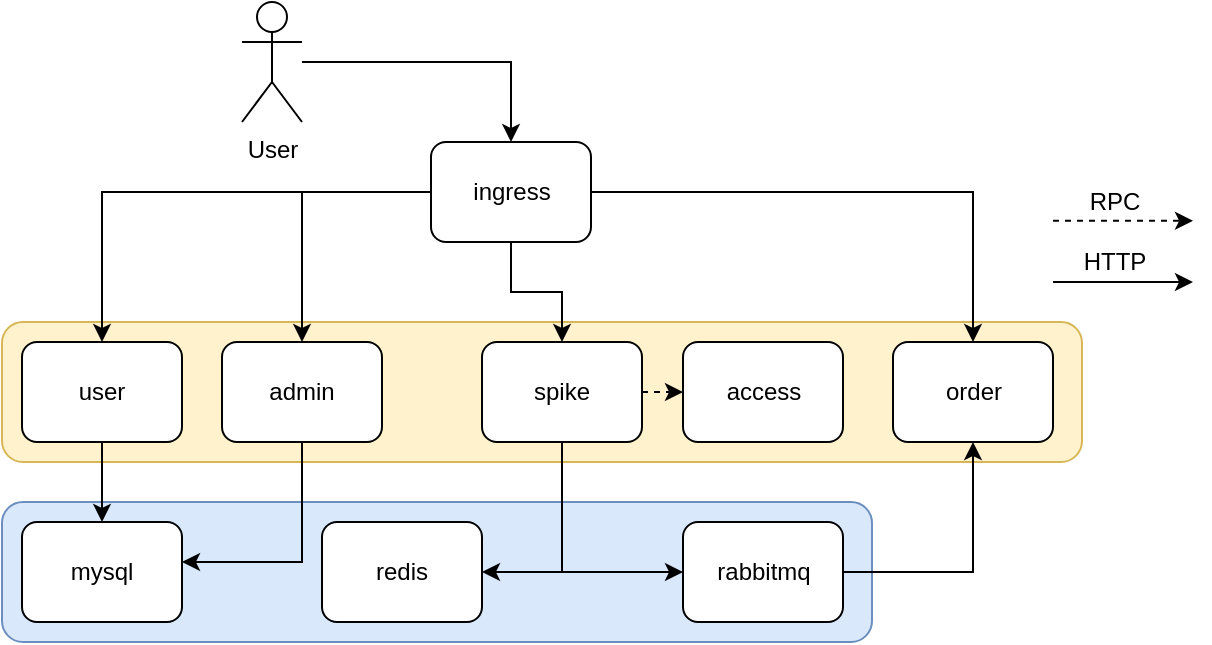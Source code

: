 <mxfile version="18.0.2" type="device"><diagram id="KGOyEdZzYZhJZmlQ56l5" name="Page-1"><mxGraphModel dx="1597" dy="900" grid="1" gridSize="10" guides="1" tooltips="1" connect="1" arrows="1" fold="1" page="1" pageScale="1" pageWidth="1169" pageHeight="1654" math="0" shadow="0"><root><mxCell id="0"/><mxCell id="1" parent="0"/><mxCell id="PD2byrtJMtfREsS4_gfo-6" value="" style="rounded=1;whiteSpace=wrap;html=1;fillColor=#dae8fc;strokeColor=#6c8ebf;" parent="1" vertex="1"><mxGeometry x="310" y="580" width="435" height="70" as="geometry"/></mxCell><mxCell id="PD2byrtJMtfREsS4_gfo-5" value="" style="rounded=1;whiteSpace=wrap;html=1;fillColor=#fff2cc;strokeColor=#d6b656;" parent="1" vertex="1"><mxGeometry x="310" y="490" width="540" height="70" as="geometry"/></mxCell><mxCell id="w4RCXtDAceX53wD9irEL-6" style="edgeStyle=orthogonalEdgeStyle;rounded=0;orthogonalLoop=1;jettySize=auto;html=1;" edge="1" parent="1" source="PD2byrtJMtfREsS4_gfo-1" target="PD2byrtJMtfREsS4_gfo-8"><mxGeometry relative="1" as="geometry"/></mxCell><mxCell id="PD2byrtJMtfREsS4_gfo-1" value="user" style="rounded=1;whiteSpace=wrap;html=1;" parent="1" vertex="1"><mxGeometry x="320" y="500" width="80" height="50" as="geometry"/></mxCell><mxCell id="PD2byrtJMtfREsS4_gfo-15" style="edgeStyle=orthogonalEdgeStyle;rounded=0;orthogonalLoop=1;jettySize=auto;html=1;dashed=1;" parent="1" source="PD2byrtJMtfREsS4_gfo-2" target="PD2byrtJMtfREsS4_gfo-4" edge="1"><mxGeometry relative="1" as="geometry"><Array as="points"><mxPoint x="630" y="530"/><mxPoint x="630" y="530"/></Array></mxGeometry></mxCell><mxCell id="w4RCXtDAceX53wD9irEL-3" style="edgeStyle=orthogonalEdgeStyle;rounded=0;orthogonalLoop=1;jettySize=auto;html=1;" edge="1" parent="1" source="PD2byrtJMtfREsS4_gfo-2" target="PD2byrtJMtfREsS4_gfo-10"><mxGeometry relative="1" as="geometry"><Array as="points"><mxPoint x="590" y="615"/></Array></mxGeometry></mxCell><mxCell id="w4RCXtDAceX53wD9irEL-7" style="edgeStyle=orthogonalEdgeStyle;rounded=0;orthogonalLoop=1;jettySize=auto;html=1;" edge="1" parent="1" source="PD2byrtJMtfREsS4_gfo-2" target="PD2byrtJMtfREsS4_gfo-9"><mxGeometry relative="1" as="geometry"><Array as="points"><mxPoint x="590" y="615"/></Array></mxGeometry></mxCell><mxCell id="PD2byrtJMtfREsS4_gfo-2" value="spike" style="rounded=1;whiteSpace=wrap;html=1;" parent="1" vertex="1"><mxGeometry x="550" y="500" width="80" height="50" as="geometry"/></mxCell><mxCell id="w4RCXtDAceX53wD9irEL-5" style="edgeStyle=orthogonalEdgeStyle;rounded=0;orthogonalLoop=1;jettySize=auto;html=1;" edge="1" parent="1" source="PD2byrtJMtfREsS4_gfo-3" target="PD2byrtJMtfREsS4_gfo-8"><mxGeometry relative="1" as="geometry"><Array as="points"><mxPoint x="460" y="610"/></Array></mxGeometry></mxCell><mxCell id="PD2byrtJMtfREsS4_gfo-3" value="admin" style="rounded=1;whiteSpace=wrap;html=1;" parent="1" vertex="1"><mxGeometry x="420" y="500" width="80" height="50" as="geometry"/></mxCell><mxCell id="PD2byrtJMtfREsS4_gfo-4" value="access" style="rounded=1;whiteSpace=wrap;html=1;" parent="1" vertex="1"><mxGeometry x="650.5" y="500" width="80" height="50" as="geometry"/></mxCell><mxCell id="PD2byrtJMtfREsS4_gfo-11" style="edgeStyle=orthogonalEdgeStyle;rounded=0;orthogonalLoop=1;jettySize=auto;html=1;" parent="1" source="PD2byrtJMtfREsS4_gfo-7" target="PD2byrtJMtfREsS4_gfo-1" edge="1"><mxGeometry relative="1" as="geometry"/></mxCell><mxCell id="PD2byrtJMtfREsS4_gfo-12" style="edgeStyle=orthogonalEdgeStyle;rounded=0;orthogonalLoop=1;jettySize=auto;html=1;" parent="1" source="PD2byrtJMtfREsS4_gfo-7" target="PD2byrtJMtfREsS4_gfo-3" edge="1"><mxGeometry relative="1" as="geometry"/></mxCell><mxCell id="PD2byrtJMtfREsS4_gfo-13" style="edgeStyle=orthogonalEdgeStyle;rounded=0;orthogonalLoop=1;jettySize=auto;html=1;" parent="1" source="PD2byrtJMtfREsS4_gfo-7" target="PD2byrtJMtfREsS4_gfo-2" edge="1"><mxGeometry relative="1" as="geometry"/></mxCell><mxCell id="w4RCXtDAceX53wD9irEL-2" style="edgeStyle=orthogonalEdgeStyle;rounded=0;orthogonalLoop=1;jettySize=auto;html=1;" edge="1" parent="1" source="PD2byrtJMtfREsS4_gfo-7" target="w4RCXtDAceX53wD9irEL-1"><mxGeometry relative="1" as="geometry"/></mxCell><mxCell id="PD2byrtJMtfREsS4_gfo-7" value="ingress" style="rounded=1;whiteSpace=wrap;html=1;" parent="1" vertex="1"><mxGeometry x="524.5" y="400" width="80" height="50" as="geometry"/></mxCell><mxCell id="PD2byrtJMtfREsS4_gfo-8" value="mysql" style="rounded=1;whiteSpace=wrap;html=1;" parent="1" vertex="1"><mxGeometry x="320" y="590" width="80" height="50" as="geometry"/></mxCell><mxCell id="PD2byrtJMtfREsS4_gfo-9" value="redis" style="rounded=1;whiteSpace=wrap;html=1;" parent="1" vertex="1"><mxGeometry x="470" y="590" width="80" height="50" as="geometry"/></mxCell><mxCell id="w4RCXtDAceX53wD9irEL-4" style="edgeStyle=orthogonalEdgeStyle;rounded=0;orthogonalLoop=1;jettySize=auto;html=1;" edge="1" parent="1" source="PD2byrtJMtfREsS4_gfo-10" target="w4RCXtDAceX53wD9irEL-1"><mxGeometry relative="1" as="geometry"/></mxCell><mxCell id="PD2byrtJMtfREsS4_gfo-10" value="rabbitmq" style="rounded=1;whiteSpace=wrap;html=1;" parent="1" vertex="1"><mxGeometry x="650.5" y="590" width="80" height="50" as="geometry"/></mxCell><mxCell id="PD2byrtJMtfREsS4_gfo-18" style="edgeStyle=orthogonalEdgeStyle;rounded=0;orthogonalLoop=1;jettySize=auto;html=1;" parent="1" edge="1"><mxGeometry relative="1" as="geometry"><mxPoint x="835.5" y="470" as="sourcePoint"/><mxPoint x="905.5" y="470" as="targetPoint"/></mxGeometry></mxCell><mxCell id="PD2byrtJMtfREsS4_gfo-19" style="edgeStyle=orthogonalEdgeStyle;rounded=0;orthogonalLoop=1;jettySize=auto;html=1;dashed=1;" parent="1" edge="1"><mxGeometry relative="1" as="geometry"><mxPoint x="835.5" y="439.43" as="sourcePoint"/><mxPoint x="905.5" y="439.43" as="targetPoint"/><Array as="points"><mxPoint x="846.5" y="439.43"/><mxPoint x="905.5" y="439.43"/></Array></mxGeometry></mxCell><mxCell id="PD2byrtJMtfREsS4_gfo-22" value="RPC" style="text;html=1;align=center;verticalAlign=middle;resizable=0;points=[];autosize=1;strokeColor=none;fillColor=none;" parent="1" vertex="1"><mxGeometry x="845.5" y="420" width="40" height="20" as="geometry"/></mxCell><mxCell id="PD2byrtJMtfREsS4_gfo-23" value="HTTP" style="text;html=1;align=center;verticalAlign=middle;resizable=0;points=[];autosize=1;strokeColor=none;fillColor=none;" parent="1" vertex="1"><mxGeometry x="840.5" y="450" width="50" height="20" as="geometry"/></mxCell><mxCell id="w4RCXtDAceX53wD9irEL-1" value="order" style="rounded=1;whiteSpace=wrap;html=1;" vertex="1" parent="1"><mxGeometry x="755.5" y="500" width="80" height="50" as="geometry"/></mxCell><mxCell id="w4RCXtDAceX53wD9irEL-9" style="edgeStyle=orthogonalEdgeStyle;rounded=0;orthogonalLoop=1;jettySize=auto;html=1;" edge="1" parent="1" source="w4RCXtDAceX53wD9irEL-8" target="PD2byrtJMtfREsS4_gfo-7"><mxGeometry relative="1" as="geometry"/></mxCell><mxCell id="w4RCXtDAceX53wD9irEL-8" value="User" style="shape=umlActor;verticalLabelPosition=bottom;verticalAlign=top;html=1;outlineConnect=0;" vertex="1" parent="1"><mxGeometry x="430" y="330" width="30" height="60" as="geometry"/></mxCell></root></mxGraphModel></diagram></mxfile>